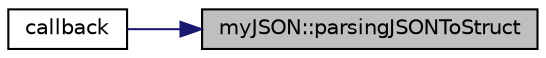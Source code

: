 digraph "myJSON::parsingJSONToStruct"
{
 // LATEX_PDF_SIZE
  edge [fontname="Helvetica",fontsize="10",labelfontname="Helvetica",labelfontsize="10"];
  node [fontname="Helvetica",fontsize="10",shape=record];
  rankdir="RL";
  Node3 [label="myJSON::parsingJSONToStruct",height=0.2,width=0.4,color="black", fillcolor="grey75", style="filled", fontcolor="black",tooltip="Parsing JSON-Format into myJSONStr."];
  Node3 -> Node4 [dir="back",color="midnightblue",fontsize="10",style="solid",fontname="Helvetica"];
  Node4 [label="callback",height=0.2,width=0.4,color="black", fillcolor="white", style="filled",URL="$_m_q_t_t_communication_8h.html#ac3a129f66dc859e2b7279565f4e1de78",tooltip="If the client is used to subscribe to topics, a callback function must be provided in the constructor..."];
}
